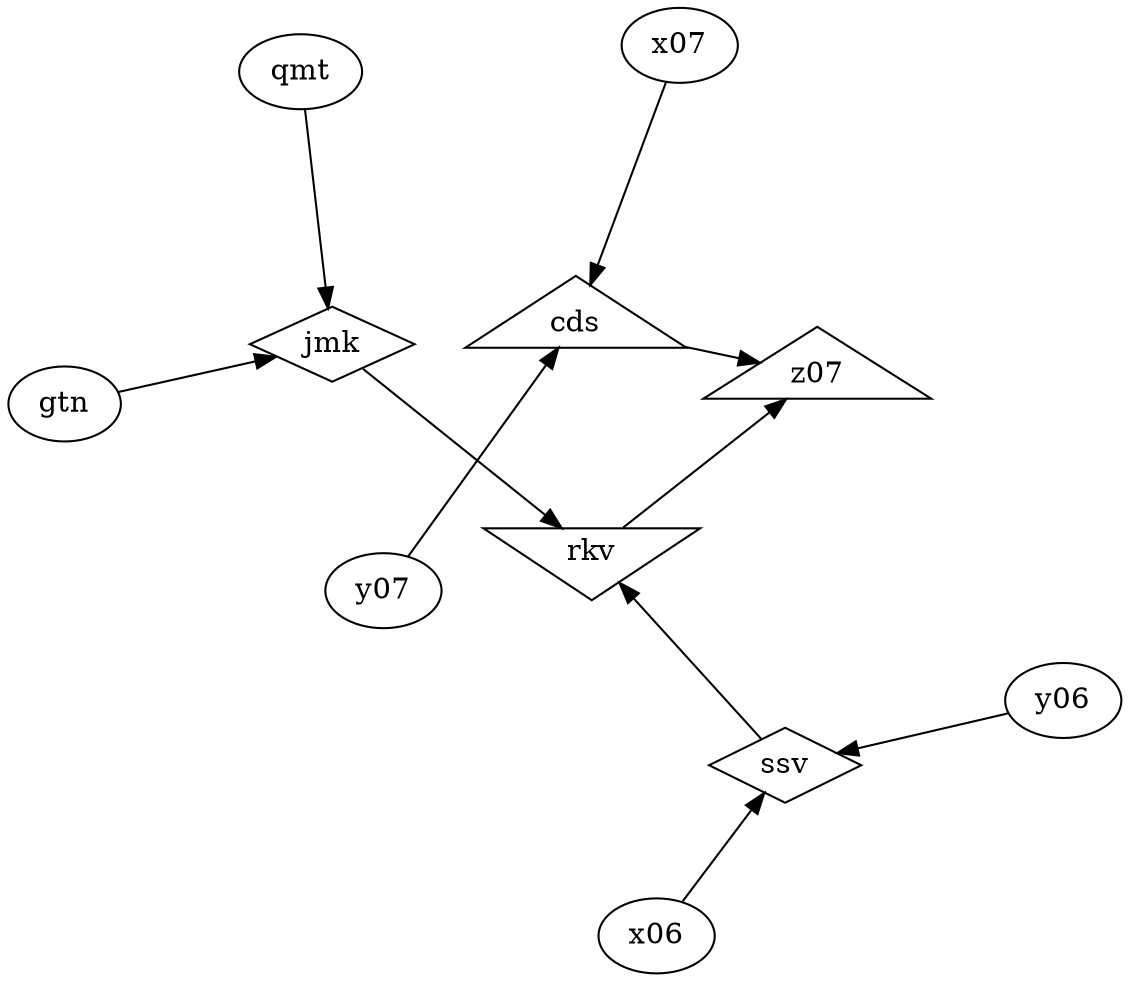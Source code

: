 digraph g1 {
  layout="fdp";
  overlap="false";
  splines="true";
  cds [shape=triangle]
  x07 -> cds
  y07 -> cds
  jmk [shape=diamond]
  gtn -> jmk
  qmt -> jmk
  rkv [shape=invtriangle]
  jmk -> rkv
  ssv -> rkv
  ssv [shape=diamond]
  x06 -> ssv
  y06 -> ssv
  z07 [shape=triangle]
  cds -> z07
  rkv -> z07
}
